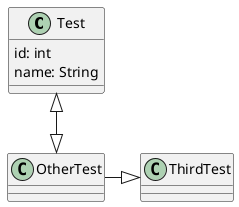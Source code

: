 @startuml

class Test
Test : id: int
Test : name: String

class OtherTest

Test <|--|> OtherTest
OtherTest -|> ThirdTest

@enduml